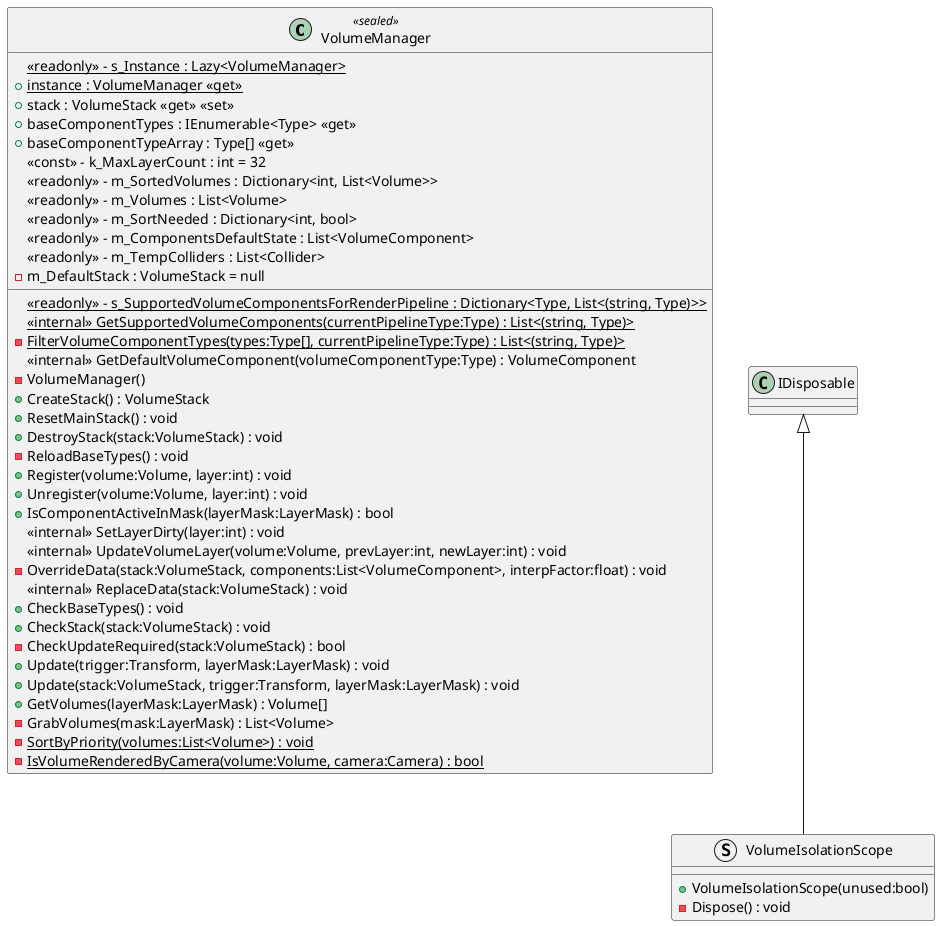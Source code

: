 @startuml
class VolumeManager <<sealed>> {
    {static} <<readonly>> - s_Instance : Lazy<VolumeManager>
    + {static} instance : VolumeManager <<get>>
    + stack : VolumeStack <<get>> <<set>>
    + baseComponentTypes : IEnumerable<Type> <<get>>
    {static} <<readonly>> - s_SupportedVolumeComponentsForRenderPipeline : Dictionary<Type, List<(string, Type)>>
    <<internal>> {static} GetSupportedVolumeComponents(currentPipelineType:Type) : List<(string, Type)>
    {static} - FilterVolumeComponentTypes(types:Type[], currentPipelineType:Type) : List<(string, Type)>
    + baseComponentTypeArray : Type[] <<get>>
    <<const>> - k_MaxLayerCount : int = 32
    <<readonly>> - m_SortedVolumes : Dictionary<int, List<Volume>>
    <<readonly>> - m_Volumes : List<Volume>
    <<readonly>> - m_SortNeeded : Dictionary<int, bool>
    <<readonly>> - m_ComponentsDefaultState : List<VolumeComponent>
    <<internal>> GetDefaultVolumeComponent(volumeComponentType:Type) : VolumeComponent
    <<readonly>> - m_TempColliders : List<Collider>
    - m_DefaultStack : VolumeStack = null
    - VolumeManager()
    + CreateStack() : VolumeStack
    + ResetMainStack() : void
    + DestroyStack(stack:VolumeStack) : void
    - ReloadBaseTypes() : void
    + Register(volume:Volume, layer:int) : void
    + Unregister(volume:Volume, layer:int) : void
    + IsComponentActiveInMask(layerMask:LayerMask) : bool
    <<internal>> SetLayerDirty(layer:int) : void
    <<internal>> UpdateVolumeLayer(volume:Volume, prevLayer:int, newLayer:int) : void
    - OverrideData(stack:VolumeStack, components:List<VolumeComponent>, interpFactor:float) : void
    <<internal>> ReplaceData(stack:VolumeStack) : void
    + CheckBaseTypes() : void
    + CheckStack(stack:VolumeStack) : void
    - CheckUpdateRequired(stack:VolumeStack) : bool
    + Update(trigger:Transform, layerMask:LayerMask) : void
    + Update(stack:VolumeStack, trigger:Transform, layerMask:LayerMask) : void
    + GetVolumes(layerMask:LayerMask) : Volume[]
    - GrabVolumes(mask:LayerMask) : List<Volume>
    {static} - SortByPriority(volumes:List<Volume>) : void
    {static} - IsVolumeRenderedByCamera(volume:Volume, camera:Camera) : bool
}
struct VolumeIsolationScope {
    + VolumeIsolationScope(unused:bool)
    - Dispose() : void
}
IDisposable <|-- VolumeIsolationScope
@enduml
